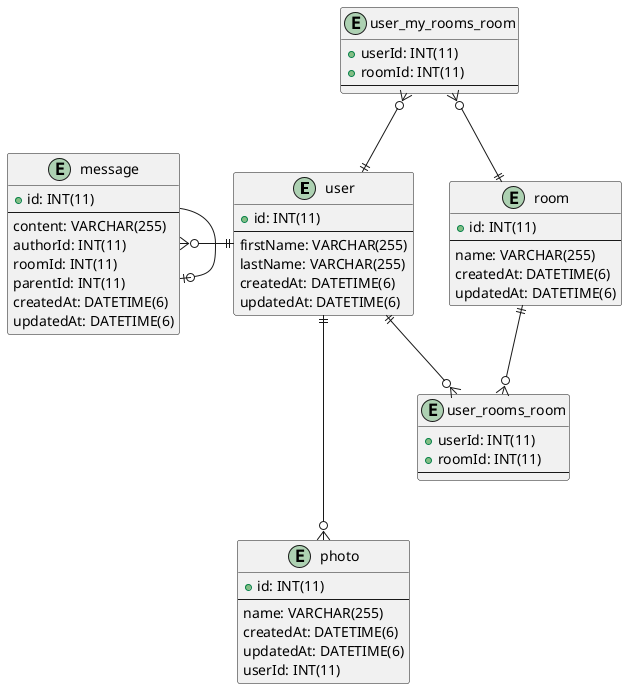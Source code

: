 @startuml er
entity "user" {
  +id: INT(11)
  --
  firstName: VARCHAR(255)
  lastName: VARCHAR(255)
  createdAt: DATETIME(6)
  updatedAt: DATETIME(6)
}

entity "message" {
  +id: INT(11)
  --
  content: VARCHAR(255)
  authorId: INT(11)
  roomId: INT(11)
  parentId: INT(11)
  createdAt: DATETIME(6)
  updatedAt: DATETIME(6)
}

entity "room" {
  +id: INT(11)
  --
  name: VARCHAR(255)
  createdAt: DATETIME(6)
  updatedAt: DATETIME(6)
}

entity "photo" {
  +id: INT(11)
  --
  name: VARCHAR(255)
  createdAt: DATETIME(6)
  updatedAt: DATETIME(6)
  userId: INT(11)
}

entity "user_rooms_room" {
  +userId: INT(11)
  +roomId: INT(11)
  --
}

entity "user_my_rooms_room" {
  +userId: INT(11)
  +roomId: INT(11)
  --
}

user ||---o{ photo
user ||--o{ user_rooms_room
room ||--o{ user_rooms_room
user ||-u-o{ user_my_rooms_room
room ||-u-o{ user_my_rooms_room
user ||-l-o{ message
message --o| message


@enduml
